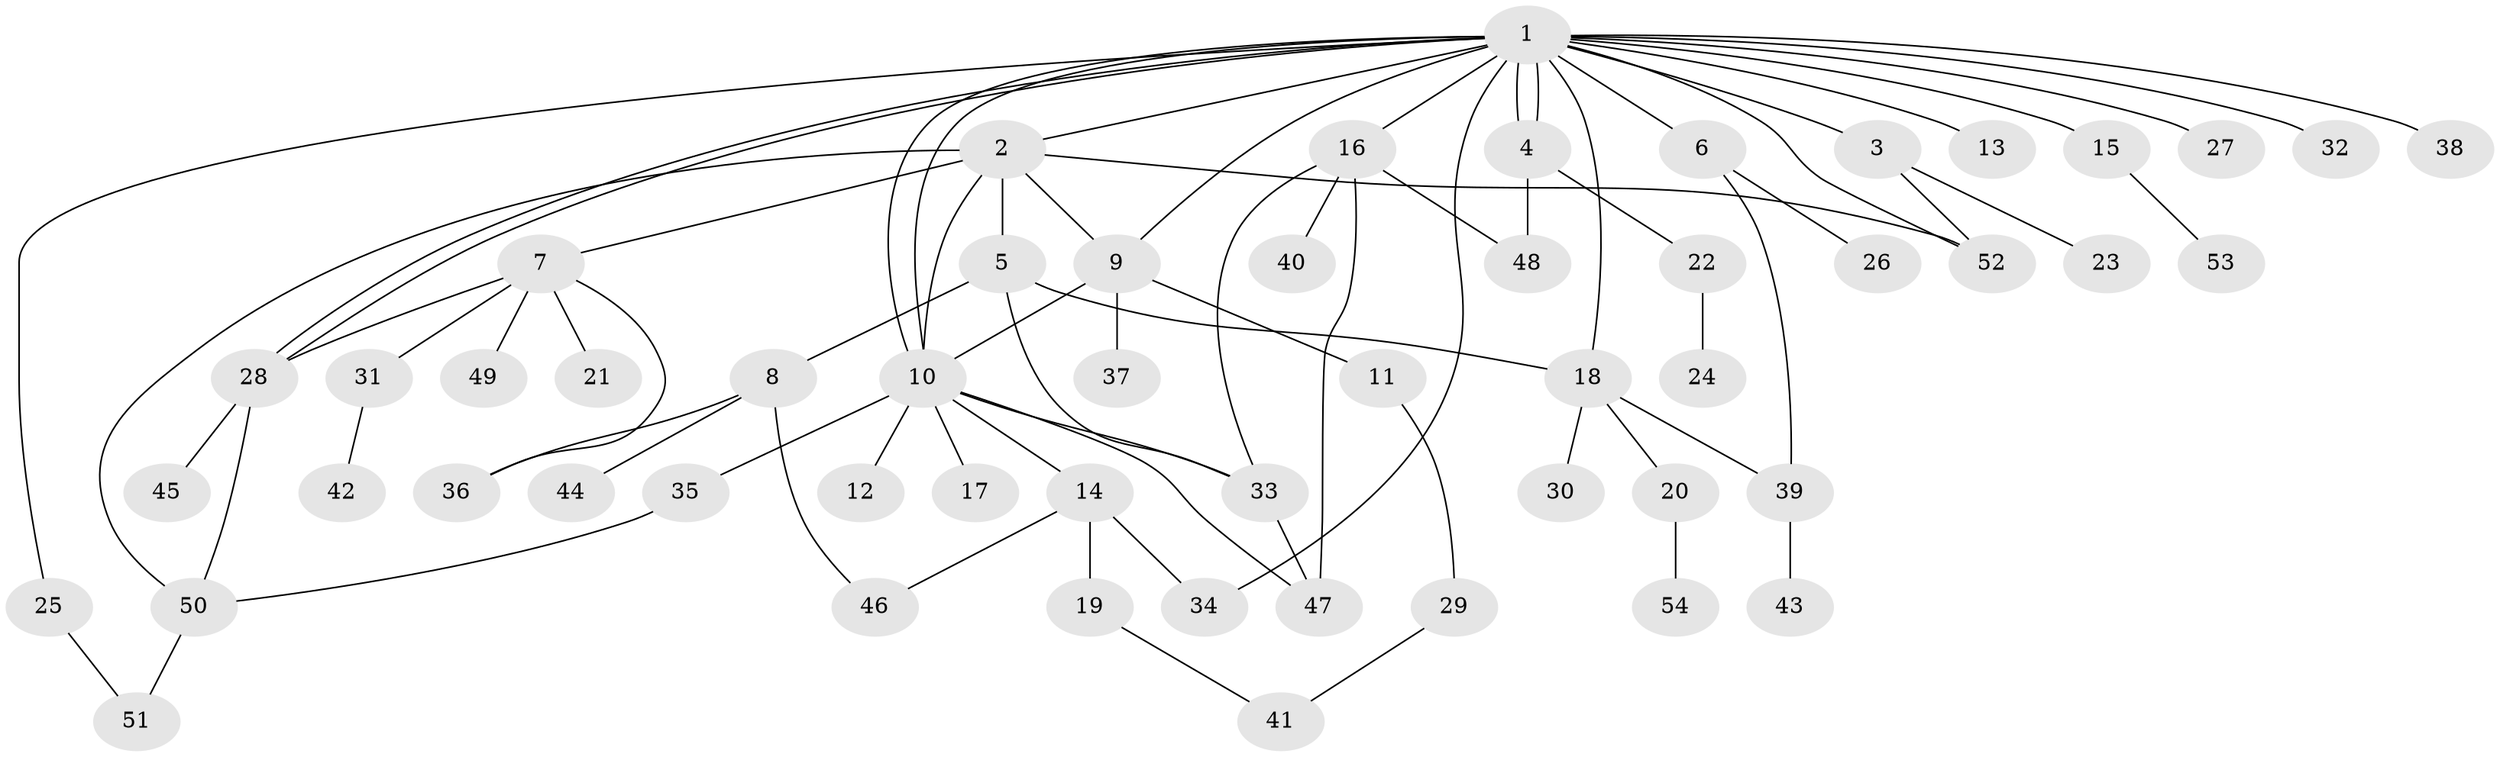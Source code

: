 // Generated by graph-tools (version 1.1) at 2025/11/02/27/25 16:11:14]
// undirected, 54 vertices, 76 edges
graph export_dot {
graph [start="1"]
  node [color=gray90,style=filled];
  1;
  2;
  3;
  4;
  5;
  6;
  7;
  8;
  9;
  10;
  11;
  12;
  13;
  14;
  15;
  16;
  17;
  18;
  19;
  20;
  21;
  22;
  23;
  24;
  25;
  26;
  27;
  28;
  29;
  30;
  31;
  32;
  33;
  34;
  35;
  36;
  37;
  38;
  39;
  40;
  41;
  42;
  43;
  44;
  45;
  46;
  47;
  48;
  49;
  50;
  51;
  52;
  53;
  54;
  1 -- 2;
  1 -- 3;
  1 -- 4;
  1 -- 4;
  1 -- 6;
  1 -- 9;
  1 -- 10;
  1 -- 10;
  1 -- 13;
  1 -- 15;
  1 -- 16;
  1 -- 18;
  1 -- 25;
  1 -- 27;
  1 -- 28;
  1 -- 28;
  1 -- 32;
  1 -- 34;
  1 -- 38;
  1 -- 52;
  2 -- 5;
  2 -- 7;
  2 -- 9;
  2 -- 10;
  2 -- 50;
  2 -- 52;
  3 -- 23;
  3 -- 52;
  4 -- 22;
  4 -- 48;
  5 -- 8;
  5 -- 18;
  5 -- 33;
  6 -- 26;
  6 -- 39;
  7 -- 21;
  7 -- 28;
  7 -- 31;
  7 -- 36;
  7 -- 49;
  8 -- 36;
  8 -- 44;
  8 -- 46;
  9 -- 10;
  9 -- 11;
  9 -- 37;
  10 -- 12;
  10 -- 14;
  10 -- 17;
  10 -- 33;
  10 -- 35;
  10 -- 47;
  11 -- 29;
  14 -- 19;
  14 -- 34;
  14 -- 46;
  15 -- 53;
  16 -- 33;
  16 -- 40;
  16 -- 47;
  16 -- 48;
  18 -- 20;
  18 -- 30;
  18 -- 39;
  19 -- 41;
  20 -- 54;
  22 -- 24;
  25 -- 51;
  28 -- 45;
  28 -- 50;
  29 -- 41;
  31 -- 42;
  33 -- 47;
  35 -- 50;
  39 -- 43;
  50 -- 51;
}
